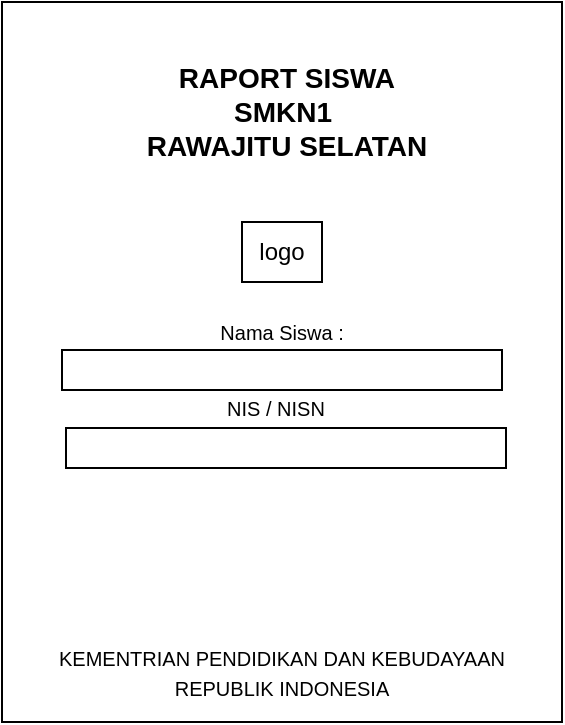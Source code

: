 <mxfile version="23.0.2" type="device" pages="8">
  <diagram name="laporan nilai-cover" id="0633Zc5MTcexBiI_uKUo">
    <mxGraphModel dx="1034" dy="511" grid="1" gridSize="10" guides="1" tooltips="1" connect="1" arrows="1" fold="1" page="1" pageScale="1" pageWidth="850" pageHeight="1100" math="0" shadow="0">
      <root>
        <mxCell id="0" />
        <mxCell id="1" parent="0" />
        <mxCell id="SjgMNKB4Eoz_K6ZO6ZcV-2" value="" style="rounded=0;whiteSpace=wrap;html=1;" parent="1" vertex="1">
          <mxGeometry x="80" y="80" width="280" height="360" as="geometry" />
        </mxCell>
        <mxCell id="SjgMNKB4Eoz_K6ZO6ZcV-3" value="&lt;b&gt;&lt;font style=&quot;font-size: 14px;&quot;&gt;RAPORT SISWA&lt;br&gt;SMKN1&amp;nbsp;&lt;br&gt;RAWAJITU SELATAN&lt;/font&gt;&lt;/b&gt;" style="text;html=1;strokeColor=none;fillColor=none;align=center;verticalAlign=middle;whiteSpace=wrap;rounded=0;" parent="1" vertex="1">
          <mxGeometry x="144.5" y="100" width="155" height="70" as="geometry" />
        </mxCell>
        <mxCell id="SjgMNKB4Eoz_K6ZO6ZcV-4" value="logo" style="rounded=0;whiteSpace=wrap;html=1;" parent="1" vertex="1">
          <mxGeometry x="200" y="190" width="40" height="30" as="geometry" />
        </mxCell>
        <mxCell id="SjgMNKB4Eoz_K6ZO6ZcV-5" value="&lt;font style=&quot;font-size: 10px;&quot;&gt;Nama Siswa :&lt;/font&gt;" style="text;html=1;strokeColor=none;fillColor=none;align=center;verticalAlign=middle;whiteSpace=wrap;rounded=0;" parent="1" vertex="1">
          <mxGeometry x="175" y="230" width="90" height="30" as="geometry" />
        </mxCell>
        <mxCell id="SjgMNKB4Eoz_K6ZO6ZcV-6" value="" style="rounded=0;whiteSpace=wrap;html=1;" parent="1" vertex="1">
          <mxGeometry x="110" y="254" width="220" height="20" as="geometry" />
        </mxCell>
        <mxCell id="SjgMNKB4Eoz_K6ZO6ZcV-7" value="&lt;font style=&quot;font-size: 10px;&quot;&gt;NIS / NISN&lt;/font&gt;" style="text;html=1;strokeColor=none;fillColor=none;align=center;verticalAlign=middle;whiteSpace=wrap;rounded=0;" parent="1" vertex="1">
          <mxGeometry x="172" y="268" width="90" height="30" as="geometry" />
        </mxCell>
        <mxCell id="SjgMNKB4Eoz_K6ZO6ZcV-8" value="" style="rounded=0;whiteSpace=wrap;html=1;" parent="1" vertex="1">
          <mxGeometry x="112" y="293" width="220" height="20" as="geometry" />
        </mxCell>
        <mxCell id="SjgMNKB4Eoz_K6ZO6ZcV-9" value="&lt;font style=&quot;font-size: 10px;&quot;&gt;KEMENTRIAN PENDIDIKAN DAN KEBUDAYAAN REPUBLIK INDONESIA&lt;/font&gt;" style="text;html=1;strokeColor=none;fillColor=none;align=center;verticalAlign=middle;whiteSpace=wrap;rounded=0;" parent="1" vertex="1">
          <mxGeometry x="106" y="400" width="228" height="30" as="geometry" />
        </mxCell>
      </root>
    </mxGraphModel>
  </diagram>
  <diagram id="Xx2SHn2NLcq7uvy7C9Yv" name="laporan nilai-hal1">
    <mxGraphModel dx="1034" dy="511" grid="1" gridSize="10" guides="1" tooltips="1" connect="1" arrows="1" fold="1" page="1" pageScale="1" pageWidth="850" pageHeight="1100" math="0" shadow="0">
      <root>
        <mxCell id="0" />
        <mxCell id="1" parent="0" />
        <mxCell id="AGuIgvTsCn2Xg1dc7r_r-1" value="" style="rounded=0;whiteSpace=wrap;html=1;" parent="1" vertex="1">
          <mxGeometry x="80" y="80" width="280" height="360" as="geometry" />
        </mxCell>
        <mxCell id="AGuIgvTsCn2Xg1dc7r_r-2" value="&lt;b&gt;&lt;font style=&quot;font-size: 14px;&quot;&gt;RAPORT&amp;nbsp;&lt;br&gt;SMKN1&amp;nbsp;&lt;br&gt;RAWAJITU SELATAN&lt;/font&gt;&lt;/b&gt;" style="text;html=1;strokeColor=none;fillColor=none;align=center;verticalAlign=middle;whiteSpace=wrap;rounded=0;" parent="1" vertex="1">
          <mxGeometry x="140" y="80" width="145" height="70" as="geometry" />
        </mxCell>
        <mxCell id="AGuIgvTsCn2Xg1dc7r_r-4" value="&lt;div style=&quot;&quot;&gt;&lt;span style=&quot;font-size: 11px; background-color: initial;&quot;&gt;Nama Sekolah&lt;span style=&quot;white-space: pre;&quot;&gt;&#x9;&lt;/span&gt; :&lt;/span&gt;&lt;/div&gt;&lt;font style=&quot;&quot;&gt;&lt;div style=&quot;&quot;&gt;&lt;span style=&quot;font-size: 11px; background-color: initial;&quot;&gt;NPS/NSS&lt;span style=&quot;white-space: pre;&quot;&gt;&#x9;&lt;/span&gt;&lt;span style=&quot;white-space: pre;&quot;&gt;&#x9;&lt;/span&gt; :&lt;/span&gt;&lt;/div&gt;&lt;font style=&quot;font-size: 11px;&quot;&gt;&lt;div style=&quot;&quot;&gt;&lt;span style=&quot;background-color: initial;&quot;&gt;Alamat Sekolah&lt;span style=&quot;white-space: pre;&quot;&gt;&#x9;&lt;/span&gt; :&lt;/span&gt;&lt;/div&gt;&lt;div style=&quot;&quot;&gt;&lt;span style=&quot;background-color: initial;&quot;&gt;Kelurahan&lt;span style=&quot;white-space: pre;&quot;&gt;&#x9;&lt;/span&gt;&lt;span style=&quot;white-space: pre;&quot;&gt;&#x9;&lt;/span&gt; :&lt;/span&gt;&lt;/div&gt;&lt;div style=&quot;&quot;&gt;&lt;span style=&quot;background-color: initial;&quot;&gt;Kecamatan&lt;span style=&quot;white-space: pre;&quot;&gt;&#x9;&lt;/span&gt;&lt;span style=&quot;white-space: pre;&quot;&gt;&#x9;&lt;/span&gt; :&lt;/span&gt;&lt;/div&gt;&lt;div style=&quot;&quot;&gt;&lt;span style=&quot;background-color: initial;&quot;&gt;Kabupaten/Kota&lt;span style=&quot;white-space: pre;&quot;&gt;&#x9;&lt;/span&gt; :&lt;/span&gt;&lt;/div&gt;&lt;div style=&quot;&quot;&gt;&lt;span style=&quot;background-color: initial;&quot;&gt;Provinsi&lt;span style=&quot;white-space: pre;&quot;&gt;&#x9;&lt;/span&gt;&lt;span style=&quot;white-space: pre;&quot;&gt;&#x9;&lt;/span&gt;&lt;span style=&quot;white-space: pre;&quot;&gt;&#x9;&lt;/span&gt; :&lt;/span&gt;&lt;/div&gt;&lt;div style=&quot;&quot;&gt;&lt;span style=&quot;background-color: initial;&quot;&gt;Website&lt;span style=&quot;white-space: pre;&quot;&gt;&#x9;&lt;/span&gt;&lt;span style=&quot;white-space: pre;&quot;&gt;&#x9;&lt;/span&gt;&lt;span style=&quot;white-space: pre;&quot;&gt;&#x9;&lt;/span&gt; :&lt;/span&gt;&lt;/div&gt;&lt;div style=&quot;&quot;&gt;&lt;span style=&quot;background-color: initial;&quot;&gt;E-Mail&lt;span style=&quot;white-space: pre;&quot;&gt;&#x9;&lt;/span&gt;&lt;span style=&quot;white-space: pre;&quot;&gt;&#x9;&lt;/span&gt;&lt;span style=&quot;white-space: pre;&quot;&gt;&#x9;&lt;/span&gt; :&lt;/span&gt;&lt;/div&gt;&lt;/font&gt;&lt;/font&gt;" style="text;html=1;strokeColor=none;fillColor=none;align=left;verticalAlign=middle;whiteSpace=wrap;rounded=0;" parent="1" vertex="1">
          <mxGeometry x="100" y="210" width="230" height="30" as="geometry" />
        </mxCell>
      </root>
    </mxGraphModel>
  </diagram>
  <diagram id="1SxKrlA8DbtnIEIYMhvK" name="laporan nilai-hal2">
    <mxGraphModel dx="1034" dy="511" grid="1" gridSize="10" guides="1" tooltips="1" connect="1" arrows="1" fold="1" page="1" pageScale="1" pageWidth="850" pageHeight="1100" math="0" shadow="0">
      <root>
        <mxCell id="0" />
        <mxCell id="1" parent="0" />
        <mxCell id="RUp6tFKfAoFu3mg3SZrf-1" value="" style="rounded=0;whiteSpace=wrap;html=1;" parent="1" vertex="1">
          <mxGeometry x="80" y="80" width="280" height="360" as="geometry" />
        </mxCell>
        <mxCell id="RUp6tFKfAoFu3mg3SZrf-2" value="&lt;span style=&quot;font-size: 14px;&quot;&gt;&lt;b&gt;IDENTITAS PESERTA DIDIK&lt;/b&gt;&lt;/span&gt;" style="text;html=1;strokeColor=none;fillColor=none;align=center;verticalAlign=middle;whiteSpace=wrap;rounded=0;" parent="1" vertex="1">
          <mxGeometry x="120" y="60" width="200" height="70" as="geometry" />
        </mxCell>
        <mxCell id="RUp6tFKfAoFu3mg3SZrf-4" value="&lt;span style=&quot;font-size: 6px; background-color: initial;&quot;&gt;Nama Lengkap Peserta Didik&lt;span style=&quot;white-space: pre;&quot;&gt;&#x9;&lt;/span&gt;&lt;span style=&quot;white-space: pre;&quot;&gt;&#x9;&lt;/span&gt;&amp;nbsp;:&lt;/span&gt;&lt;br&gt;&lt;span style=&quot;font-size: 6px; background-color: initial;&quot;&gt;Nomor Induk/NISN&lt;span style=&quot;white-space: pre;&quot;&gt;&#x9;&lt;/span&gt;&lt;span style=&quot;white-space: pre;&quot;&gt;&#x9;&lt;/span&gt;&lt;span style=&quot;white-space: pre;&quot;&gt;&#x9;&lt;/span&gt;&lt;span style=&quot;white-space: pre;&quot;&gt;&#x9;&lt;/span&gt; :&lt;/span&gt;&lt;br&gt;&lt;span style=&quot;font-size: 6px; background-color: initial;&quot;&gt;Tempat, Tanggal Lahir&lt;span style=&quot;white-space: pre;&quot;&gt;&#x9;&lt;/span&gt;&lt;span style=&quot;white-space: pre;&quot;&gt;&#x9;&lt;/span&gt;&lt;span style=&quot;white-space: pre;&quot;&gt;&#x9;&lt;/span&gt; :&lt;/span&gt;&lt;br&gt;&lt;span style=&quot;font-size: 6px; background-color: initial;&quot;&gt;Jenis Kelamin&lt;span style=&quot;white-space: pre;&quot;&gt;&#x9;&lt;/span&gt;&lt;span style=&quot;white-space: pre;&quot;&gt;&#x9;&lt;/span&gt;&lt;span style=&quot;white-space: pre;&quot;&gt;&#x9;&lt;/span&gt;&lt;span style=&quot;white-space: pre;&quot;&gt;&#x9;&lt;/span&gt;&lt;span style=&quot;white-space: pre;&quot;&gt;&#x9;&lt;/span&gt;&amp;nbsp;:&lt;/span&gt;&lt;br&gt;&lt;span style=&quot;font-size: 6px; background-color: initial;&quot;&gt;Agama&lt;span style=&quot;white-space: pre;&quot;&gt;&#x9;&lt;/span&gt;&lt;span style=&quot;white-space: pre;&quot;&gt;&#x9;&lt;/span&gt;&lt;span style=&quot;white-space: pre;&quot;&gt;&#x9;&lt;/span&gt;&lt;span style=&quot;white-space: pre;&quot;&gt;&#x9;&lt;/span&gt;&lt;span style=&quot;white-space: pre;&quot;&gt;&#x9;&lt;/span&gt;&lt;span style=&quot;white-space: pre;&quot;&gt;&#x9;&lt;/span&gt; :&lt;/span&gt;&lt;br&gt;&lt;span style=&quot;font-size: 6px; background-color: initial;&quot;&gt;Status Dalam Keluarga&lt;span style=&quot;white-space: pre;&quot;&gt;&#x9;&lt;/span&gt;&lt;span style=&quot;white-space: pre;&quot;&gt;&#x9;&lt;/span&gt;&lt;span style=&quot;white-space: pre;&quot;&gt;&#x9;&lt;/span&gt;&amp;nbsp;:&lt;/span&gt;&lt;br&gt;&lt;span style=&quot;font-size: 6px; background-color: initial;&quot;&gt;Anak Ke&lt;span style=&quot;white-space: pre;&quot;&gt;&#x9;&lt;/span&gt;&lt;span style=&quot;white-space: pre;&quot;&gt;&#x9;&lt;/span&gt;&lt;span style=&quot;white-space: pre;&quot;&gt;&#x9;&lt;/span&gt;&lt;span style=&quot;white-space: pre;&quot;&gt;&#x9;&lt;/span&gt;&lt;span style=&quot;white-space: pre;&quot;&gt;&#x9;&lt;/span&gt;&lt;span style=&quot;white-space: pre;&quot;&gt;&#x9;&lt;/span&gt;&amp;nbsp;:&lt;/span&gt;&lt;br&gt;&lt;span style=&quot;font-size: 6px; background-color: initial;&quot;&gt;Alamat Peserta Didik&lt;span style=&quot;white-space: pre;&quot;&gt;&#x9;&lt;/span&gt;&lt;span style=&quot;white-space: pre;&quot;&gt;&#x9;&lt;/span&gt;&lt;span style=&quot;white-space: pre;&quot;&gt;&#x9;&lt;/span&gt;&amp;nbsp;:&lt;/span&gt;&lt;br&gt;&lt;span style=&quot;font-size: 6px; background-color: initial;&quot;&gt;Sekolah Asal&lt;span style=&quot;white-space: pre;&quot;&gt;&#x9;&lt;/span&gt;&lt;span style=&quot;white-space: pre;&quot;&gt;&#x9;&lt;/span&gt;&lt;span style=&quot;white-space: pre;&quot;&gt;&#x9;&lt;/span&gt;&lt;span style=&quot;white-space: pre;&quot;&gt;&#x9;&lt;/span&gt;&lt;span style=&quot;white-space: pre;&quot;&gt;&#x9;&lt;/span&gt;&amp;nbsp;:&lt;/span&gt;&lt;br&gt;&lt;span style=&quot;font-size: 6px; background-color: initial;&quot;&gt;Diterima Di sekolah ini&lt;span style=&quot;white-space: pre;&quot;&gt;&#x9;&lt;/span&gt;&lt;span style=&quot;white-space: pre;&quot;&gt;&#x9;&lt;/span&gt;&lt;span style=&quot;white-space: pre;&quot;&gt;&#x9;&lt;/span&gt;&amp;nbsp;:&lt;/span&gt;&lt;br&gt;&lt;span style=&quot;font-size: 6px; background-color: initial;&quot;&gt;Orang Tua&lt;span style=&quot;white-space: pre;&quot;&gt;&#x9;&lt;/span&gt;&lt;span style=&quot;white-space: pre;&quot;&gt;&#x9;&lt;/span&gt;&lt;span style=&quot;white-space: pre;&quot;&gt;&#x9;&lt;/span&gt;&lt;span style=&quot;white-space: pre;&quot;&gt;&#x9;&lt;/span&gt;&lt;span style=&quot;white-space: pre;&quot;&gt;&#x9;&lt;/span&gt; :&lt;/span&gt;&lt;br&gt;&lt;span style=&quot;font-size: 6px; background-color: initial;&quot;&gt;Pekerjaan Orang Tua&lt;span style=&quot;white-space: pre;&quot;&gt;&#x9;&lt;/span&gt;&lt;span style=&quot;white-space: pre;&quot;&gt;&#x9;&lt;/span&gt;&lt;span style=&quot;white-space: pre;&quot;&gt;&#x9;&lt;/span&gt; :&lt;/span&gt;&lt;br&gt;&lt;span style=&quot;font-size: 6px; background-color: initial;&quot;&gt;Wali Peserta Didik&lt;span style=&quot;white-space: pre;&quot;&gt;&#x9;&lt;/span&gt;&lt;span style=&quot;white-space: pre;&quot;&gt;&#x9;&lt;/span&gt;&lt;span style=&quot;white-space: pre;&quot;&gt;&#x9;&lt;/span&gt;&lt;span style=&quot;white-space: pre;&quot;&gt;&#x9;&lt;/span&gt;&amp;nbsp;:&lt;/span&gt;" style="text;html=1;strokeColor=none;fillColor=none;align=left;verticalAlign=middle;whiteSpace=wrap;rounded=0;" parent="1" vertex="1">
          <mxGeometry x="90" y="210" width="260" height="30" as="geometry" />
        </mxCell>
        <mxCell id="RUp6tFKfAoFu3mg3SZrf-5" value="&lt;font style=&quot;font-size: 6px;&quot;&gt;Lampung, Tanggal&lt;br&gt;Kepala Sekolah&lt;br&gt;&lt;br&gt;&lt;br&gt;Nama Kepala Sekolah&lt;br&gt;NIP&lt;/font&gt;" style="text;html=1;strokeColor=none;fillColor=none;align=left;verticalAlign=middle;whiteSpace=wrap;rounded=0;" parent="1" vertex="1">
          <mxGeometry x="270" y="380" width="260" height="30" as="geometry" />
        </mxCell>
      </root>
    </mxGraphModel>
  </diagram>
  <diagram id="_aXVsQooEl5tcNB6Ooy-" name="laporan nilai-hal3">
    <mxGraphModel dx="1034" dy="511" grid="1" gridSize="10" guides="1" tooltips="1" connect="1" arrows="1" fold="1" page="1" pageScale="1" pageWidth="850" pageHeight="1100" math="0" shadow="0">
      <root>
        <mxCell id="0" />
        <mxCell id="1" parent="0" />
        <mxCell id="cwDOQRMHoLT_5r7-pCVx-1" value="" style="rounded=0;whiteSpace=wrap;html=1;" parent="1" vertex="1">
          <mxGeometry x="80" y="80" width="280" height="360" as="geometry" />
        </mxCell>
        <mxCell id="cwDOQRMHoLT_5r7-pCVx-2" value="&lt;b style=&quot;&quot;&gt;&lt;font style=&quot;font-size: 10px;&quot;&gt;CAPAIAN HASIL BELAJAR&lt;/font&gt;&lt;/b&gt;" style="text;html=1;strokeColor=none;fillColor=none;align=center;verticalAlign=middle;whiteSpace=wrap;rounded=0;" parent="1" vertex="1">
          <mxGeometry x="120" y="120" width="200" height="70" as="geometry" />
        </mxCell>
        <mxCell id="cwDOQRMHoLT_5r7-pCVx-3" value="&lt;span style=&quot;font-size: 6px;&quot;&gt;Nama Sekolah&lt;span style=&quot;white-space: pre;&quot;&gt;&#x9;&lt;/span&gt;&lt;span style=&quot;white-space: pre;&quot;&gt;&#x9;&lt;/span&gt; :&lt;br&gt;Alamat&lt;span style=&quot;white-space: pre;&quot;&gt;&#x9;&lt;/span&gt;&lt;span style=&quot;white-space: pre;&quot;&gt;&#x9;&lt;/span&gt;&lt;span style=&quot;white-space: pre;&quot;&gt;&#x9;&lt;/span&gt;&lt;span style=&quot;white-space: pre;&quot;&gt;&#x9;&lt;/span&gt; :&lt;br&gt;Nama peserta Didik&lt;span style=&quot;white-space: pre;&quot;&gt;&#x9;&lt;/span&gt; :&lt;br&gt;No. Induk/NISN&lt;span style=&quot;white-space: pre;&quot;&gt;&#x9;&lt;/span&gt;&lt;span style=&quot;white-space: pre;&quot;&gt;&#x9;&lt;/span&gt; :&lt;br&gt;&lt;/span&gt;" style="text;html=1;strokeColor=none;fillColor=none;align=left;verticalAlign=middle;whiteSpace=wrap;rounded=0;" parent="1" vertex="1">
          <mxGeometry x="87" y="95" width="110" height="30" as="geometry" />
        </mxCell>
        <mxCell id="cwDOQRMHoLT_5r7-pCVx-4" value="&lt;font style=&quot;font-size: 6px;&quot;&gt;Lampung, Tanggal&lt;br&gt;Wali Kelas&lt;br&gt;&lt;br&gt;Nama Wali Kelas&lt;br&gt;NIP&lt;/font&gt;" style="text;html=1;strokeColor=none;fillColor=none;align=left;verticalAlign=middle;whiteSpace=wrap;rounded=0;" parent="1" vertex="1">
          <mxGeometry x="270" y="380" width="260" height="30" as="geometry" />
        </mxCell>
        <mxCell id="cwDOQRMHoLT_5r7-pCVx-5" value="&lt;span style=&quot;font-size: 6px;&quot;&gt;Kelas&lt;span style=&quot;white-space: pre;&quot;&gt;&#x9;&lt;/span&gt;&lt;span style=&quot;white-space: pre;&quot;&gt;&#x9;&lt;/span&gt;&lt;span style=&quot;white-space: pre;&quot;&gt;&#x9;&lt;/span&gt; :&lt;br&gt;Semester&lt;span style=&quot;white-space: pre;&quot;&gt;&#x9;&lt;/span&gt;&lt;span style=&quot;white-space: pre;&quot;&gt;&#x9;&lt;/span&gt;&lt;span style=&quot;white-space: pre;&quot;&gt;&#x9;&lt;/span&gt; :&lt;br&gt;Tahun Pelajaran&lt;span style=&quot;white-space: pre;&quot;&gt;&#x9;&lt;/span&gt; :&lt;br&gt;&lt;br&gt;&lt;/span&gt;" style="text;html=1;strokeColor=none;fillColor=none;align=left;verticalAlign=middle;whiteSpace=wrap;rounded=0;" parent="1" vertex="1">
          <mxGeometry x="240" y="95" width="110" height="30" as="geometry" />
        </mxCell>
        <mxCell id="cwDOQRMHoLT_5r7-pCVx-6" value="" style="endArrow=none;html=1;rounded=0;exitX=0.003;exitY=0.18;exitDx=0;exitDy=0;exitPerimeter=0;entryX=0.997;entryY=0.181;entryDx=0;entryDy=0;entryPerimeter=0;" parent="1" source="cwDOQRMHoLT_5r7-pCVx-1" target="cwDOQRMHoLT_5r7-pCVx-1" edge="1">
          <mxGeometry width="50" height="50" relative="1" as="geometry">
            <mxPoint x="260" y="220" as="sourcePoint" />
            <mxPoint x="310" y="170" as="targetPoint" />
          </mxGeometry>
        </mxCell>
        <mxCell id="cwDOQRMHoLT_5r7-pCVx-8" value="&lt;b style=&quot;&quot;&gt;&lt;font style=&quot;font-size: 8px;&quot;&gt;A. SIKAP&lt;/font&gt;&lt;/b&gt;" style="text;html=1;strokeColor=none;fillColor=none;align=center;verticalAlign=middle;whiteSpace=wrap;rounded=0;" parent="1" vertex="1">
          <mxGeometry x="80" y="163" width="53" height="20" as="geometry" />
        </mxCell>
        <mxCell id="cwDOQRMHoLT_5r7-pCVx-9" value="&lt;b style=&quot;&quot;&gt;&lt;font style=&quot;font-size: 6px;&quot;&gt;1. Sikap Spiritual&lt;/font&gt;&lt;/b&gt;" style="text;html=1;strokeColor=none;fillColor=none;align=center;verticalAlign=middle;whiteSpace=wrap;rounded=0;" parent="1" vertex="1">
          <mxGeometry x="78" y="172" width="70" height="20" as="geometry" />
        </mxCell>
        <mxCell id="cwDOQRMHoLT_5r7-pCVx-11" value="" style="shape=internalStorage;whiteSpace=wrap;html=1;backgroundOutline=1;dx=110;dy=18;" parent="1" vertex="1">
          <mxGeometry x="100" y="192" width="230" height="48" as="geometry" />
        </mxCell>
        <mxCell id="cwDOQRMHoLT_5r7-pCVx-12" value="&lt;b style=&quot;&quot;&gt;&lt;font style=&quot;font-size: 6px;&quot;&gt;Predikat&lt;/font&gt;&lt;/b&gt;" style="text;html=1;strokeColor=none;fillColor=none;align=center;verticalAlign=middle;whiteSpace=wrap;rounded=0;" parent="1" vertex="1">
          <mxGeometry x="120" y="197" width="52" height="8" as="geometry" />
        </mxCell>
        <mxCell id="cwDOQRMHoLT_5r7-pCVx-13" value="&lt;b style=&quot;&quot;&gt;&lt;font style=&quot;font-size: 6px;&quot;&gt;Deskripsi&lt;/font&gt;&lt;/b&gt;" style="text;html=1;strokeColor=none;fillColor=none;align=center;verticalAlign=middle;whiteSpace=wrap;rounded=0;" parent="1" vertex="1">
          <mxGeometry x="250" y="197" width="52" height="8" as="geometry" />
        </mxCell>
        <mxCell id="cwDOQRMHoLT_5r7-pCVx-14" value="&lt;b style=&quot;&quot;&gt;&lt;font style=&quot;font-size: 6px;&quot;&gt;2. Sikap Sosial&lt;/font&gt;&lt;/b&gt;" style="text;html=1;strokeColor=none;fillColor=none;align=center;verticalAlign=middle;whiteSpace=wrap;rounded=0;" parent="1" vertex="1">
          <mxGeometry x="77" y="237" width="70" height="20" as="geometry" />
        </mxCell>
        <mxCell id="cwDOQRMHoLT_5r7-pCVx-15" value="" style="shape=internalStorage;whiteSpace=wrap;html=1;backgroundOutline=1;dx=110;dy=18;" parent="1" vertex="1">
          <mxGeometry x="100" y="257" width="230" height="48" as="geometry" />
        </mxCell>
        <mxCell id="cwDOQRMHoLT_5r7-pCVx-16" value="&lt;b style=&quot;&quot;&gt;&lt;font style=&quot;font-size: 6px;&quot;&gt;Predikat&lt;/font&gt;&lt;/b&gt;" style="text;html=1;strokeColor=none;fillColor=none;align=center;verticalAlign=middle;whiteSpace=wrap;rounded=0;" parent="1" vertex="1">
          <mxGeometry x="120" y="261" width="52" height="8" as="geometry" />
        </mxCell>
        <mxCell id="cwDOQRMHoLT_5r7-pCVx-17" value="&lt;b style=&quot;&quot;&gt;&lt;font style=&quot;font-size: 6px;&quot;&gt;Deskripsi&lt;/font&gt;&lt;/b&gt;" style="text;html=1;strokeColor=none;fillColor=none;align=center;verticalAlign=middle;whiteSpace=wrap;rounded=0;" parent="1" vertex="1">
          <mxGeometry x="248" y="260" width="52" height="8" as="geometry" />
        </mxCell>
      </root>
    </mxGraphModel>
  </diagram>
  <diagram id="TtzSWvSUZE2xRdLu8Wpg" name="laporan nilai-hal4">
    <mxGraphModel dx="1034" dy="511" grid="1" gridSize="10" guides="1" tooltips="1" connect="1" arrows="1" fold="1" page="1" pageScale="1" pageWidth="850" pageHeight="1100" math="0" shadow="0">
      <root>
        <mxCell id="0" />
        <mxCell id="1" parent="0" />
        <mxCell id="wf0vmzgbV2ODyOd6_T3i-1" value="" style="rounded=0;whiteSpace=wrap;html=1;" parent="1" vertex="1">
          <mxGeometry x="80" y="80" width="280" height="360" as="geometry" />
        </mxCell>
        <mxCell id="wf0vmzgbV2ODyOd6_T3i-3" value="&lt;span style=&quot;font-size: 6px;&quot;&gt;Nama Sekolah&lt;span style=&quot;white-space: pre;&quot;&gt;&#x9;&lt;/span&gt;&lt;span style=&quot;white-space: pre;&quot;&gt;&#x9;&lt;/span&gt; :&lt;br&gt;Alamat&lt;span style=&quot;white-space: pre;&quot;&gt;&#x9;&lt;/span&gt;&lt;span style=&quot;white-space: pre;&quot;&gt;&#x9;&lt;/span&gt;&lt;span style=&quot;white-space: pre;&quot;&gt;&#x9;&lt;/span&gt;&lt;span style=&quot;white-space: pre;&quot;&gt;&#x9;&lt;/span&gt; :&lt;br&gt;Nama peserta Didik&lt;span style=&quot;white-space: pre;&quot;&gt;&#x9;&lt;/span&gt; :&lt;br&gt;No. Induk/NISN&lt;span style=&quot;white-space: pre;&quot;&gt;&#x9;&lt;/span&gt;&lt;span style=&quot;white-space: pre;&quot;&gt;&#x9;&lt;/span&gt; :&lt;br&gt;&lt;/span&gt;" style="text;html=1;strokeColor=none;fillColor=none;align=left;verticalAlign=middle;whiteSpace=wrap;rounded=0;" parent="1" vertex="1">
          <mxGeometry x="87" y="95" width="110" height="30" as="geometry" />
        </mxCell>
        <mxCell id="wf0vmzgbV2ODyOd6_T3i-4" value="&lt;font style=&quot;font-size: 6px;&quot;&gt;Lampung, Tanggal&lt;br&gt;Wali Kelas&lt;br&gt;&lt;br&gt;Nama Wali Kelas&lt;br&gt;NIP&lt;/font&gt;" style="text;html=1;strokeColor=none;fillColor=none;align=left;verticalAlign=middle;whiteSpace=wrap;rounded=0;" parent="1" vertex="1">
          <mxGeometry x="270" y="380" width="60" height="30" as="geometry" />
        </mxCell>
        <mxCell id="wf0vmzgbV2ODyOd6_T3i-5" value="&lt;span style=&quot;font-size: 6px;&quot;&gt;Kelas&lt;span style=&quot;white-space: pre;&quot;&gt;&#x9;&lt;/span&gt;&lt;span style=&quot;white-space: pre;&quot;&gt;&#x9;&lt;/span&gt;&lt;span style=&quot;white-space: pre;&quot;&gt;&#x9;&lt;/span&gt; :&lt;br&gt;Semester&lt;span style=&quot;white-space: pre;&quot;&gt;&#x9;&lt;/span&gt;&lt;span style=&quot;white-space: pre;&quot;&gt;&#x9;&lt;/span&gt;&lt;span style=&quot;white-space: pre;&quot;&gt;&#x9;&lt;/span&gt; :&lt;br&gt;Tahun Pelajaran&lt;span style=&quot;white-space: pre;&quot;&gt;&#x9;&lt;/span&gt; :&lt;br&gt;&lt;br&gt;&lt;/span&gt;" style="text;html=1;strokeColor=none;fillColor=none;align=left;verticalAlign=middle;whiteSpace=wrap;rounded=0;" parent="1" vertex="1">
          <mxGeometry x="240" y="95" width="110" height="30" as="geometry" />
        </mxCell>
        <mxCell id="wf0vmzgbV2ODyOd6_T3i-6" value="" style="endArrow=none;html=1;rounded=0;exitX=0.003;exitY=0.18;exitDx=0;exitDy=0;exitPerimeter=0;entryX=0.997;entryY=0.181;entryDx=0;entryDy=0;entryPerimeter=0;" parent="1" source="wf0vmzgbV2ODyOd6_T3i-1" target="wf0vmzgbV2ODyOd6_T3i-1" edge="1">
          <mxGeometry width="50" height="50" relative="1" as="geometry">
            <mxPoint x="260" y="220" as="sourcePoint" />
            <mxPoint x="310" y="170" as="targetPoint" />
          </mxGeometry>
        </mxCell>
        <mxCell id="wf0vmzgbV2ODyOd6_T3i-7" value="&lt;b style=&quot;&quot;&gt;&lt;font style=&quot;font-size: 8px;&quot;&gt;B. PENGETAHUAN&lt;/font&gt;&lt;/b&gt;" style="text;html=1;strokeColor=none;fillColor=none;align=center;verticalAlign=middle;whiteSpace=wrap;rounded=0;" parent="1" vertex="1">
          <mxGeometry x="77" y="143" width="100" height="20" as="geometry" />
        </mxCell>
        <mxCell id="wf0vmzgbV2ODyOd6_T3i-8" value="&lt;font style=&quot;font-size: 6px;&quot;&gt;&lt;b&gt;Kriteria Ketuntasan Mininal (KKM) : 70&lt;/b&gt;&lt;/font&gt;" style="text;html=1;strokeColor=none;fillColor=none;align=center;verticalAlign=middle;whiteSpace=wrap;rounded=0;" parent="1" vertex="1">
          <mxGeometry x="75" y="154" width="140" height="20" as="geometry" />
        </mxCell>
        <mxCell id="wf0vmzgbV2ODyOd6_T3i-9" value="" style="shape=internalStorage;whiteSpace=wrap;html=1;backgroundOutline=1;dx=110;dy=18;" parent="1" vertex="1">
          <mxGeometry x="90" y="174" width="250" height="48" as="geometry" />
        </mxCell>
        <mxCell id="wf0vmzgbV2ODyOd6_T3i-13" value="" style="shape=internalStorage;whiteSpace=wrap;html=1;backgroundOutline=1;dx=110;dy=18;" parent="1" vertex="1">
          <mxGeometry x="100" y="257" width="230" height="48" as="geometry" />
        </mxCell>
        <mxCell id="wf0vmzgbV2ODyOd6_T3i-17" value="&lt;font style=&quot;font-size: 6px;&quot;&gt;&lt;b&gt;Tabel Interval predikat berdasarkan KKM&lt;/b&gt;&lt;/font&gt;" style="text;html=1;strokeColor=none;fillColor=none;align=center;verticalAlign=middle;whiteSpace=wrap;rounded=0;" parent="1" vertex="1">
          <mxGeometry x="140" y="230" width="140" height="20" as="geometry" />
        </mxCell>
      </root>
    </mxGraphModel>
  </diagram>
  <diagram id="S_7sWlIJNZzH4uX1Eg9z" name="laporan nilai-hal5">
    <mxGraphModel dx="1034" dy="511" grid="1" gridSize="10" guides="1" tooltips="1" connect="1" arrows="1" fold="1" page="1" pageScale="1" pageWidth="850" pageHeight="1100" math="0" shadow="0">
      <root>
        <mxCell id="0" />
        <mxCell id="1" parent="0" />
        <mxCell id="wKuijQNIbvnXKao0KSf9-1" value="" style="rounded=0;whiteSpace=wrap;html=1;" parent="1" vertex="1">
          <mxGeometry x="80" y="80" width="280" height="360" as="geometry" />
        </mxCell>
        <mxCell id="wKuijQNIbvnXKao0KSf9-2" value="&lt;span style=&quot;font-size: 6px;&quot;&gt;Nama Sekolah&lt;span style=&quot;white-space: pre;&quot;&gt;&#x9;&lt;/span&gt;&lt;span style=&quot;white-space: pre;&quot;&gt;&#x9;&lt;/span&gt; :&lt;br&gt;Alamat&lt;span style=&quot;white-space: pre;&quot;&gt;&#x9;&lt;/span&gt;&lt;span style=&quot;white-space: pre;&quot;&gt;&#x9;&lt;/span&gt;&lt;span style=&quot;white-space: pre;&quot;&gt;&#x9;&lt;/span&gt;&lt;span style=&quot;white-space: pre;&quot;&gt;&#x9;&lt;/span&gt; :&lt;br&gt;Nama peserta Didik&lt;span style=&quot;white-space: pre;&quot;&gt;&#x9;&lt;/span&gt; :&lt;br&gt;No. Induk/NISN&lt;span style=&quot;white-space: pre;&quot;&gt;&#x9;&lt;/span&gt;&lt;span style=&quot;white-space: pre;&quot;&gt;&#x9;&lt;/span&gt; :&lt;br&gt;&lt;/span&gt;" style="text;html=1;strokeColor=none;fillColor=none;align=left;verticalAlign=middle;whiteSpace=wrap;rounded=0;" parent="1" vertex="1">
          <mxGeometry x="87" y="95" width="110" height="30" as="geometry" />
        </mxCell>
        <mxCell id="wKuijQNIbvnXKao0KSf9-3" value="&lt;font style=&quot;font-size: 6px;&quot;&gt;Lampung, Tanggal&lt;br&gt;Wali Kelas&lt;br&gt;&lt;br&gt;Nama Wali Kelas&lt;br&gt;NIP&lt;/font&gt;" style="text;html=1;strokeColor=none;fillColor=none;align=left;verticalAlign=middle;whiteSpace=wrap;rounded=0;" parent="1" vertex="1">
          <mxGeometry x="270" y="380" width="60" height="30" as="geometry" />
        </mxCell>
        <mxCell id="wKuijQNIbvnXKao0KSf9-4" value="&lt;span style=&quot;font-size: 6px;&quot;&gt;Kelas&lt;span style=&quot;white-space: pre;&quot;&gt;&#x9;&lt;/span&gt;&lt;span style=&quot;white-space: pre;&quot;&gt;&#x9;&lt;/span&gt;&lt;span style=&quot;white-space: pre;&quot;&gt;&#x9;&lt;/span&gt; :&lt;br&gt;Semester&lt;span style=&quot;white-space: pre;&quot;&gt;&#x9;&lt;/span&gt;&lt;span style=&quot;white-space: pre;&quot;&gt;&#x9;&lt;/span&gt;&lt;span style=&quot;white-space: pre;&quot;&gt;&#x9;&lt;/span&gt; :&lt;br&gt;Tahun Pelajaran&lt;span style=&quot;white-space: pre;&quot;&gt;&#x9;&lt;/span&gt; :&lt;br&gt;&lt;br&gt;&lt;/span&gt;" style="text;html=1;strokeColor=none;fillColor=none;align=left;verticalAlign=middle;whiteSpace=wrap;rounded=0;" parent="1" vertex="1">
          <mxGeometry x="240" y="95" width="110" height="30" as="geometry" />
        </mxCell>
        <mxCell id="wKuijQNIbvnXKao0KSf9-5" value="" style="endArrow=none;html=1;rounded=0;exitX=0.003;exitY=0.18;exitDx=0;exitDy=0;exitPerimeter=0;entryX=0.997;entryY=0.181;entryDx=0;entryDy=0;entryPerimeter=0;" parent="1" source="wKuijQNIbvnXKao0KSf9-1" target="wKuijQNIbvnXKao0KSf9-1" edge="1">
          <mxGeometry width="50" height="50" relative="1" as="geometry">
            <mxPoint x="260" y="220" as="sourcePoint" />
            <mxPoint x="310" y="170" as="targetPoint" />
          </mxGeometry>
        </mxCell>
        <mxCell id="wKuijQNIbvnXKao0KSf9-6" value="&lt;b style=&quot;&quot;&gt;&lt;font style=&quot;font-size: 8px;&quot;&gt;C. DESKRIPSI&lt;/font&gt;&lt;/b&gt;" style="text;html=1;strokeColor=none;fillColor=none;align=center;verticalAlign=middle;whiteSpace=wrap;rounded=0;" parent="1" vertex="1">
          <mxGeometry x="68" y="147" width="100" height="20" as="geometry" />
        </mxCell>
        <mxCell id="wKuijQNIbvnXKao0KSf9-8" value="" style="shape=internalStorage;whiteSpace=wrap;html=1;backgroundOutline=1;dx=110;dy=18;" parent="1" vertex="1">
          <mxGeometry x="90" y="174" width="250" height="48" as="geometry" />
        </mxCell>
      </root>
    </mxGraphModel>
  </diagram>
  <diagram id="jXmrmzvAOwKkRfcwdrgu" name="laporan nilai-hal6">
    <mxGraphModel dx="1034" dy="511" grid="1" gridSize="10" guides="1" tooltips="1" connect="1" arrows="1" fold="1" page="1" pageScale="1" pageWidth="850" pageHeight="1100" math="0" shadow="0">
      <root>
        <mxCell id="0" />
        <mxCell id="1" parent="0" />
        <mxCell id="ZjQBii3DtMAj8A4HdkOZ-1" value="" style="rounded=0;whiteSpace=wrap;html=1;" parent="1" vertex="1">
          <mxGeometry x="80" y="80" width="280" height="360" as="geometry" />
        </mxCell>
        <mxCell id="ZjQBii3DtMAj8A4HdkOZ-2" value="&lt;span style=&quot;font-size: 6px;&quot;&gt;Nama Sekolah&lt;span style=&quot;white-space: pre;&quot;&gt;&#x9;&lt;/span&gt;&lt;span style=&quot;white-space: pre;&quot;&gt;&#x9;&lt;/span&gt; :&lt;br&gt;Alamat&lt;span style=&quot;white-space: pre;&quot;&gt;&#x9;&lt;/span&gt;&lt;span style=&quot;white-space: pre;&quot;&gt;&#x9;&lt;/span&gt;&lt;span style=&quot;white-space: pre;&quot;&gt;&#x9;&lt;/span&gt;&lt;span style=&quot;white-space: pre;&quot;&gt;&#x9;&lt;/span&gt; :&lt;br&gt;Nama peserta Didik&lt;span style=&quot;white-space: pre;&quot;&gt;&#x9;&lt;/span&gt; :&lt;br&gt;No. Induk/NISN&lt;span style=&quot;white-space: pre;&quot;&gt;&#x9;&lt;/span&gt;&lt;span style=&quot;white-space: pre;&quot;&gt;&#x9;&lt;/span&gt; :&lt;br&gt;&lt;/span&gt;" style="text;html=1;strokeColor=none;fillColor=none;align=left;verticalAlign=middle;whiteSpace=wrap;rounded=0;" parent="1" vertex="1">
          <mxGeometry x="87" y="95" width="110" height="30" as="geometry" />
        </mxCell>
        <mxCell id="ZjQBii3DtMAj8A4HdkOZ-3" value="&lt;font style=&quot;font-size: 6px;&quot;&gt;Lampung, Tanggal&lt;br&gt;Wali Kelas&lt;br&gt;&lt;br&gt;Nama Wali Kelas&lt;br&gt;NIP&lt;/font&gt;" style="text;html=1;strokeColor=none;fillColor=none;align=left;verticalAlign=middle;whiteSpace=wrap;rounded=0;" parent="1" vertex="1">
          <mxGeometry x="270" y="380" width="60" height="30" as="geometry" />
        </mxCell>
        <mxCell id="ZjQBii3DtMAj8A4HdkOZ-4" value="&lt;span style=&quot;font-size: 6px;&quot;&gt;Kelas&lt;span style=&quot;white-space: pre;&quot;&gt;&#x9;&lt;/span&gt;&lt;span style=&quot;white-space: pre;&quot;&gt;&#x9;&lt;/span&gt;&lt;span style=&quot;white-space: pre;&quot;&gt;&#x9;&lt;/span&gt; :&lt;br&gt;Semester&lt;span style=&quot;white-space: pre;&quot;&gt;&#x9;&lt;/span&gt;&lt;span style=&quot;white-space: pre;&quot;&gt;&#x9;&lt;/span&gt;&lt;span style=&quot;white-space: pre;&quot;&gt;&#x9;&lt;/span&gt; :&lt;br&gt;Tahun Pelajaran&lt;span style=&quot;white-space: pre;&quot;&gt;&#x9;&lt;/span&gt; :&lt;br&gt;&lt;br&gt;&lt;/span&gt;" style="text;html=1;strokeColor=none;fillColor=none;align=left;verticalAlign=middle;whiteSpace=wrap;rounded=0;" parent="1" vertex="1">
          <mxGeometry x="240" y="95" width="110" height="30" as="geometry" />
        </mxCell>
        <mxCell id="ZjQBii3DtMAj8A4HdkOZ-5" value="" style="endArrow=none;html=1;rounded=0;exitX=0.003;exitY=0.18;exitDx=0;exitDy=0;exitPerimeter=0;entryX=0.997;entryY=0.181;entryDx=0;entryDy=0;entryPerimeter=0;" parent="1" source="ZjQBii3DtMAj8A4HdkOZ-1" target="ZjQBii3DtMAj8A4HdkOZ-1" edge="1">
          <mxGeometry width="50" height="50" relative="1" as="geometry">
            <mxPoint x="260" y="220" as="sourcePoint" />
            <mxPoint x="310" y="170" as="targetPoint" />
          </mxGeometry>
        </mxCell>
        <mxCell id="ZjQBii3DtMAj8A4HdkOZ-6" value="&lt;b style=&quot;&quot;&gt;&lt;font style=&quot;font-size: 8px;&quot;&gt;D. EKSTRAKULIKULER&lt;/font&gt;&lt;/b&gt;" style="text;html=1;strokeColor=none;fillColor=none;align=center;verticalAlign=middle;whiteSpace=wrap;rounded=0;" parent="1" vertex="1">
          <mxGeometry x="85" y="145" width="100" height="20" as="geometry" />
        </mxCell>
        <mxCell id="ZjQBii3DtMAj8A4HdkOZ-8" value="" style="shape=internalStorage;whiteSpace=wrap;html=1;backgroundOutline=1;dx=110;dy=18;" parent="1" vertex="1">
          <mxGeometry x="90" y="165" width="250" height="35" as="geometry" />
        </mxCell>
        <mxCell id="ZjQBii3DtMAj8A4HdkOZ-11" value="&lt;b style=&quot;&quot;&gt;&lt;font style=&quot;font-size: 8px;&quot;&gt;E. PRESTASI&lt;/font&gt;&lt;/b&gt;" style="text;html=1;strokeColor=none;fillColor=none;align=center;verticalAlign=middle;whiteSpace=wrap;rounded=0;" parent="1" vertex="1">
          <mxGeometry x="85" y="200" width="63" height="20" as="geometry" />
        </mxCell>
        <mxCell id="ZjQBii3DtMAj8A4HdkOZ-12" value="" style="shape=internalStorage;whiteSpace=wrap;html=1;backgroundOutline=1;dx=110;dy=18;" parent="1" vertex="1">
          <mxGeometry x="92" y="220" width="250" height="10" as="geometry" />
        </mxCell>
        <mxCell id="ZjQBii3DtMAj8A4HdkOZ-13" value="&lt;b style=&quot;&quot;&gt;&lt;font style=&quot;font-size: 8px;&quot;&gt;F. KETIDAKHADIRAN&lt;/font&gt;&lt;/b&gt;" style="text;html=1;strokeColor=none;fillColor=none;align=center;verticalAlign=middle;whiteSpace=wrap;rounded=0;" parent="1" vertex="1">
          <mxGeometry x="88.5" y="230" width="93" height="20" as="geometry" />
        </mxCell>
        <mxCell id="ZjQBii3DtMAj8A4HdkOZ-14" value="" style="shape=internalStorage;whiteSpace=wrap;html=1;backgroundOutline=1;dx=110;dy=18;" parent="1" vertex="1">
          <mxGeometry x="90" y="250" width="250" height="15" as="geometry" />
        </mxCell>
        <mxCell id="ZjQBii3DtMAj8A4HdkOZ-15" value="&lt;b style=&quot;&quot;&gt;&lt;font style=&quot;font-size: 8px;&quot;&gt;G. CATATAN WALI KELAS&lt;/font&gt;&lt;/b&gt;" style="text;html=1;strokeColor=none;fillColor=none;align=center;verticalAlign=middle;whiteSpace=wrap;rounded=0;" parent="1" vertex="1">
          <mxGeometry x="85" y="265" width="120" height="20" as="geometry" />
        </mxCell>
        <mxCell id="ZjQBii3DtMAj8A4HdkOZ-16" value="" style="rounded=0;whiteSpace=wrap;html=1;" parent="1" vertex="1">
          <mxGeometry x="90" y="283" width="250" height="17" as="geometry" />
        </mxCell>
        <mxCell id="ZjQBii3DtMAj8A4HdkOZ-17" value="&lt;b style=&quot;&quot;&gt;&lt;font style=&quot;font-size: 8px;&quot;&gt;H. TANGGAPAN ORANG TUA/WALI&lt;/font&gt;&lt;/b&gt;" style="text;html=1;strokeColor=none;fillColor=none;align=center;verticalAlign=middle;whiteSpace=wrap;rounded=0;" parent="1" vertex="1">
          <mxGeometry x="80" y="296" width="165" height="20" as="geometry" />
        </mxCell>
        <mxCell id="ZjQBii3DtMAj8A4HdkOZ-18" value="" style="rounded=0;whiteSpace=wrap;html=1;" parent="1" vertex="1">
          <mxGeometry x="92" y="316" width="250" height="17" as="geometry" />
        </mxCell>
        <mxCell id="ZjQBii3DtMAj8A4HdkOZ-19" value="&lt;font style=&quot;font-size: 6px;&quot;&gt;Mengetahui&lt;br&gt;Kepala Sekolah&lt;br&gt;&lt;br&gt;Nama Kepala Sekolah&lt;br&gt;NIP&lt;/font&gt;" style="text;html=1;strokeColor=none;fillColor=none;align=left;verticalAlign=middle;whiteSpace=wrap;rounded=0;" parent="1" vertex="1">
          <mxGeometry x="185" y="380" width="70" height="30" as="geometry" />
        </mxCell>
        <mxCell id="ZjQBii3DtMAj8A4HdkOZ-20" value="&lt;span style=&quot;font-size: 6px;&quot;&gt;Orang Tua / Wali&lt;br&gt;&lt;/span&gt;&lt;br&gt;..............." style="text;html=1;strokeColor=none;fillColor=none;align=left;verticalAlign=middle;whiteSpace=wrap;rounded=0;" parent="1" vertex="1">
          <mxGeometry x="100" y="380" width="70" height="30" as="geometry" />
        </mxCell>
      </root>
    </mxGraphModel>
  </diagram>
  <diagram id="e4zICM4oiXKpSXL660wS" name="laporan data siswa">
    <mxGraphModel dx="1034" dy="511" grid="1" gridSize="10" guides="1" tooltips="1" connect="1" arrows="1" fold="1" page="1" pageScale="1" pageWidth="850" pageHeight="1100" math="0" shadow="0">
      <root>
        <mxCell id="0" />
        <mxCell id="1" parent="0" />
        <mxCell id="pVVS5pdlXvARt1dnTmZS-1" value="" style="rounded=0;whiteSpace=wrap;html=1;" parent="1" vertex="1">
          <mxGeometry x="80" y="80" width="280" height="360" as="geometry" />
        </mxCell>
        <mxCell id="pVVS5pdlXvARt1dnTmZS-2" value="&lt;b&gt;Semua Data Siswa Kelas&lt;br&gt;Angkatan&lt;/b&gt;" style="text;html=1;strokeColor=none;fillColor=none;align=center;verticalAlign=middle;whiteSpace=wrap;rounded=0;" parent="1" vertex="1">
          <mxGeometry x="144.5" y="70" width="155" height="70" as="geometry" />
        </mxCell>
        <mxCell id="pVVS5pdlXvARt1dnTmZS-7" value="" style="rounded=0;whiteSpace=wrap;html=1;" parent="1" vertex="1">
          <mxGeometry x="90" y="150" width="260" height="90" as="geometry" />
        </mxCell>
        <mxCell id="pVVS5pdlXvARt1dnTmZS-8" value="&lt;div style=&quot;text-align: left;&quot;&gt;&lt;span style=&quot;font-size: 10px; background-color: initial;&quot;&gt;Lampung, Tanggal Cetak&lt;/span&gt;&lt;/div&gt;&lt;font style=&quot;&quot;&gt;&lt;div style=&quot;font-size: 10px; text-align: left;&quot;&gt;&lt;span style=&quot;background-color: initial;&quot;&gt;Wali Kelas&lt;/span&gt;&lt;/div&gt;&lt;div style=&quot;text-align: left;&quot;&gt;&lt;span style=&quot;font-size: 10px;&quot;&gt;&lt;br&gt;&lt;/span&gt;&lt;/div&gt;&lt;span style=&quot;font-size: 10px;&quot;&gt;&lt;div style=&quot;text-align: left;&quot;&gt;&lt;span style=&quot;background-color: initial;&quot;&gt;NIP:&lt;/span&gt;&lt;/div&gt;&lt;/span&gt;&lt;/font&gt;" style="text;html=1;strokeColor=none;fillColor=none;align=center;verticalAlign=middle;whiteSpace=wrap;rounded=0;" parent="1" vertex="1">
          <mxGeometry x="180" y="270" width="228" height="30" as="geometry" />
        </mxCell>
        <mxCell id="pVVS5pdlXvARt1dnTmZS-9" value="&lt;div style=&quot;text-align: left;&quot;&gt;&lt;font style=&quot;font-size: 8px;&quot;&gt;No. &lt;span style=&quot;white-space: pre;&quot;&gt;&#x9;&lt;/span&gt;NIPD&lt;span style=&quot;white-space: pre;&quot;&gt;&#x9;&lt;/span&gt; NISN &lt;span style=&quot;white-space: pre;&quot;&gt;&#x9;&lt;/span&gt;Nama Siswa &lt;span style=&quot;white-space: pre;&quot;&gt;&#x9;&lt;/span&gt;Jenis Kelamin&lt;span style=&quot;white-space: pre;&quot;&gt;&#x9;&lt;/span&gt; No. Handphone&lt;/font&gt;&lt;/div&gt;" style="text;html=1;strokeColor=none;fillColor=none;align=center;verticalAlign=middle;whiteSpace=wrap;rounded=0;" parent="1" vertex="1">
          <mxGeometry x="76" y="145" width="288" height="30" as="geometry" />
        </mxCell>
      </root>
    </mxGraphModel>
  </diagram>
</mxfile>
